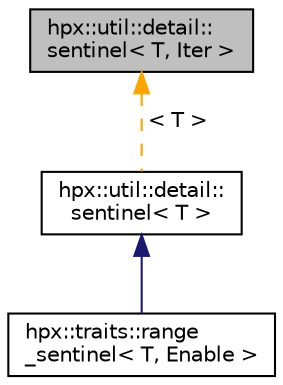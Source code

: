 digraph "hpx::util::detail::sentinel&lt; T, Iter &gt;"
{
  edge [fontname="Helvetica",fontsize="10",labelfontname="Helvetica",labelfontsize="10"];
  node [fontname="Helvetica",fontsize="10",shape=record];
  Node0 [label="hpx::util::detail::\lsentinel\< T, Iter \>",height=0.2,width=0.4,color="black", fillcolor="grey75", style="filled", fontcolor="black"];
  Node0 -> Node1 [dir="back",color="orange",fontsize="10",style="dashed",label=" \< T \>" ,fontname="Helvetica"];
  Node1 [label="hpx::util::detail::\lsentinel\< T \>",height=0.2,width=0.4,color="black", fillcolor="white", style="filled",URL="$d6/dac/structhpx_1_1util_1_1detail_1_1sentinel.html"];
  Node1 -> Node2 [dir="back",color="midnightblue",fontsize="10",style="solid",fontname="Helvetica"];
  Node2 [label="hpx::traits::range\l_sentinel\< T, Enable \>",height=0.2,width=0.4,color="black", fillcolor="white", style="filled",URL="$d0/d2e/structhpx_1_1traits_1_1range__sentinel.html"];
}
